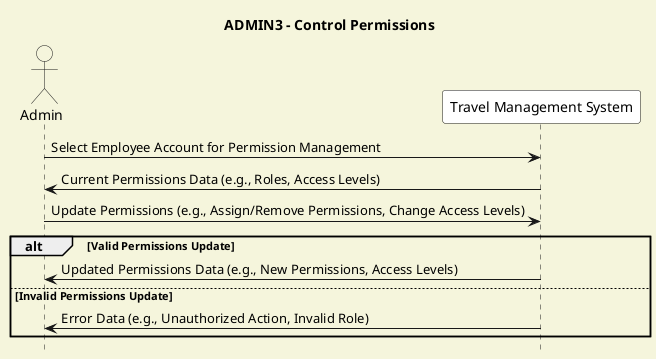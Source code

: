 @startuml
title ADMIN3 - Control Permissions

skinparam backgroundColor #F5F5DC
hide footbox

actor "Admin" as Admin #F5F5DC
participant "Travel Management System" as TMS #FFFFFF

Admin -> TMS : Select Employee Account for Permission Management
TMS -> Admin : Current Permissions Data (e.g., Roles, Access Levels)

Admin -> TMS : Update Permissions (e.g., Assign/Remove Permissions, Change Access Levels)
alt Valid Permissions Update
    TMS -> Admin : Updated Permissions Data (e.g., New Permissions, Access Levels)
else Invalid Permissions Update
    TMS -> Admin : Error Data (e.g., Unauthorized Action, Invalid Role)
end

@enduml
